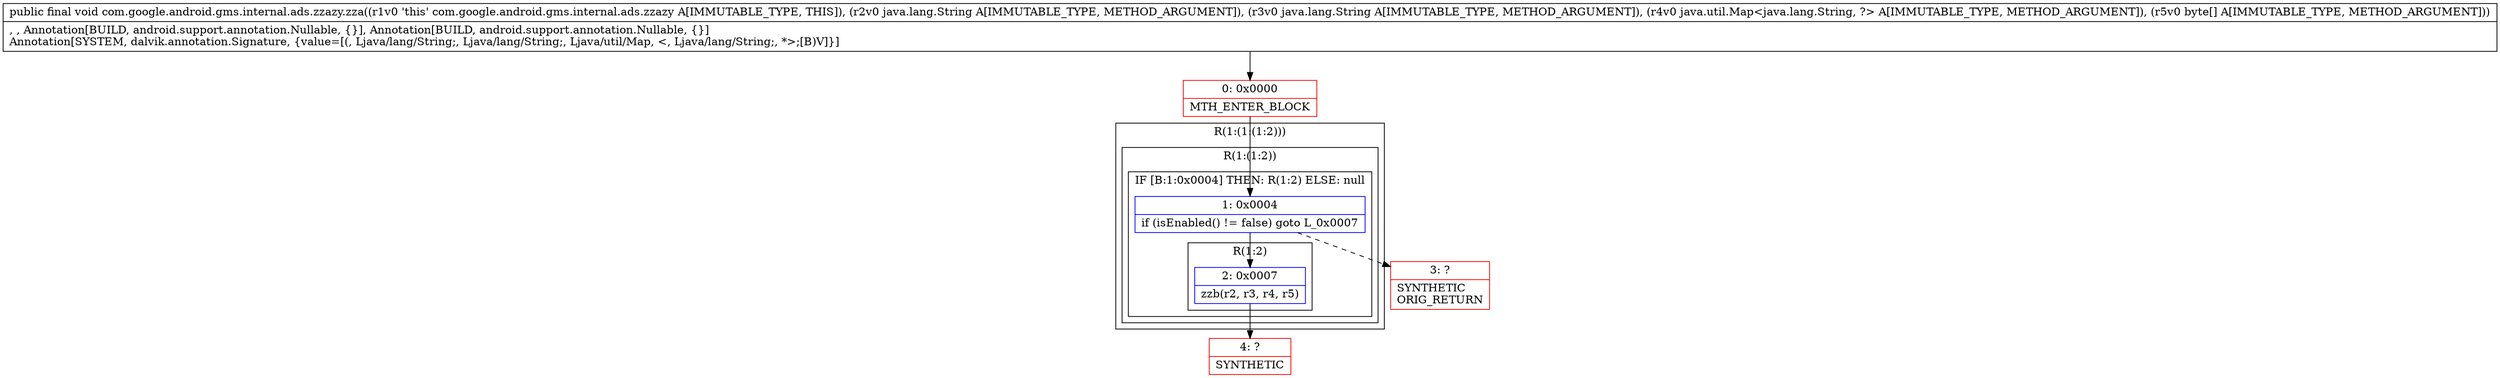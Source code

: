 digraph "CFG forcom.google.android.gms.internal.ads.zzazy.zza(Ljava\/lang\/String;Ljava\/lang\/String;Ljava\/util\/Map;[B)V" {
subgraph cluster_Region_1568512924 {
label = "R(1:(1:(1:2)))";
node [shape=record,color=blue];
subgraph cluster_Region_509475134 {
label = "R(1:(1:2))";
node [shape=record,color=blue];
subgraph cluster_IfRegion_1636486324 {
label = "IF [B:1:0x0004] THEN: R(1:2) ELSE: null";
node [shape=record,color=blue];
Node_1 [shape=record,label="{1\:\ 0x0004|if (isEnabled() != false) goto L_0x0007\l}"];
subgraph cluster_Region_1626144593 {
label = "R(1:2)";
node [shape=record,color=blue];
Node_2 [shape=record,label="{2\:\ 0x0007|zzb(r2, r3, r4, r5)\l}"];
}
}
}
}
Node_0 [shape=record,color=red,label="{0\:\ 0x0000|MTH_ENTER_BLOCK\l}"];
Node_3 [shape=record,color=red,label="{3\:\ ?|SYNTHETIC\lORIG_RETURN\l}"];
Node_4 [shape=record,color=red,label="{4\:\ ?|SYNTHETIC\l}"];
MethodNode[shape=record,label="{public final void com.google.android.gms.internal.ads.zzazy.zza((r1v0 'this' com.google.android.gms.internal.ads.zzazy A[IMMUTABLE_TYPE, THIS]), (r2v0 java.lang.String A[IMMUTABLE_TYPE, METHOD_ARGUMENT]), (r3v0 java.lang.String A[IMMUTABLE_TYPE, METHOD_ARGUMENT]), (r4v0 java.util.Map\<java.lang.String, ?\> A[IMMUTABLE_TYPE, METHOD_ARGUMENT]), (r5v0 byte[] A[IMMUTABLE_TYPE, METHOD_ARGUMENT]))  | , , Annotation[BUILD, android.support.annotation.Nullable, \{\}], Annotation[BUILD, android.support.annotation.Nullable, \{\}]\lAnnotation[SYSTEM, dalvik.annotation.Signature, \{value=[(, Ljava\/lang\/String;, Ljava\/lang\/String;, Ljava\/util\/Map, \<, Ljava\/lang\/String;, *\>;[B)V]\}]\l}"];
MethodNode -> Node_0;
Node_1 -> Node_2;
Node_1 -> Node_3[style=dashed];
Node_2 -> Node_4;
Node_0 -> Node_1;
}

